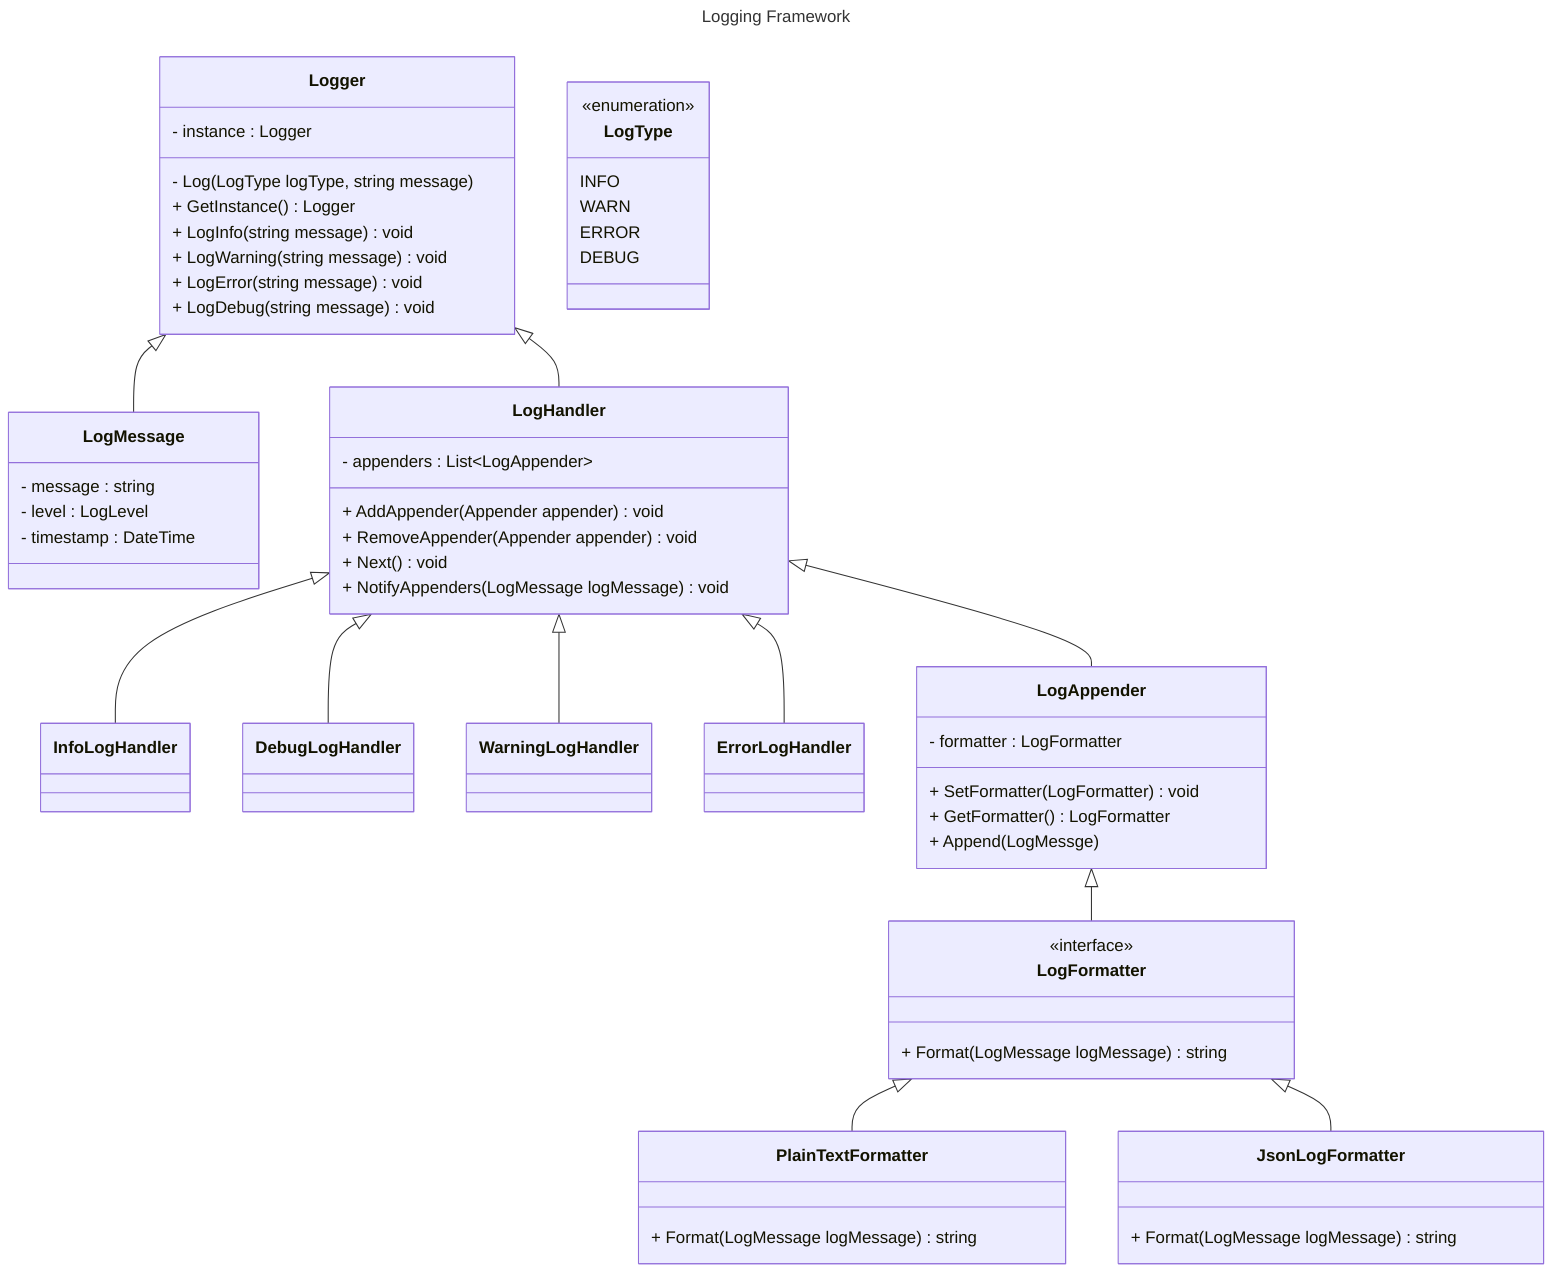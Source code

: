 ---
id: 2bffd036-d6cb-41c0-9228-d3bddb8b386c
title: Logging Framework
---
classDiagram
  class Logger {
    - instance : Logger
    - Log(LogType logType, string message)
    + GetInstance() Logger
    + LogInfo(string message) void
    + LogWarning(string message) void
    + LogError(string message) void
    + LogDebug(string message) void
  }

  class LogMessage {
    - message : string
    - level : LogLevel
    - timestamp : DateTime
  }

  class LogHandler {
    - appenders : List~LogAppender~
    + AddAppender(Appender appender) void
    + RemoveAppender(Appender appender) void
    + Next() void
    + NotifyAppenders(LogMessage logMessage) void
  }

  class InfoLogHandler
  class DebugLogHandler
  class WarningLogHandler
  class ErrorLogHandler

  class LogAppender {
    - formatter : LogFormatter
    + SetFormatter(LogFormatter) void
    + GetFormatter() LogFormatter
    + Append(LogMessge)
  }

  class LogFormatter {
    <<interface>>
    + Format(LogMessage logMessage) string
  }

  class PlainTextFormatter {
    + Format(LogMessage logMessage) string
  }

  class JsonLogFormatter {
    + Format(LogMessage logMessage) string
  }

  Logger <|-- LogMessage
  Logger <|-- LogHandler
  LogHandler <|-- InfoLogHandler
  LogHandler <|-- ErrorLogHandler
  LogHandler <|-- WarningLogHandler
  LogHandler <|-- DebugLogHandler
  LogFormatter <|-- PlainTextFormatter
  LogFormatter <|-- JsonLogFormatter
  LogAppender <|-- LogFormatter
  LogHandler <|-- LogAppender

  class LogType {
    <<enumeration>>
    INFO
    WARN
    ERROR
    DEBUG
  }